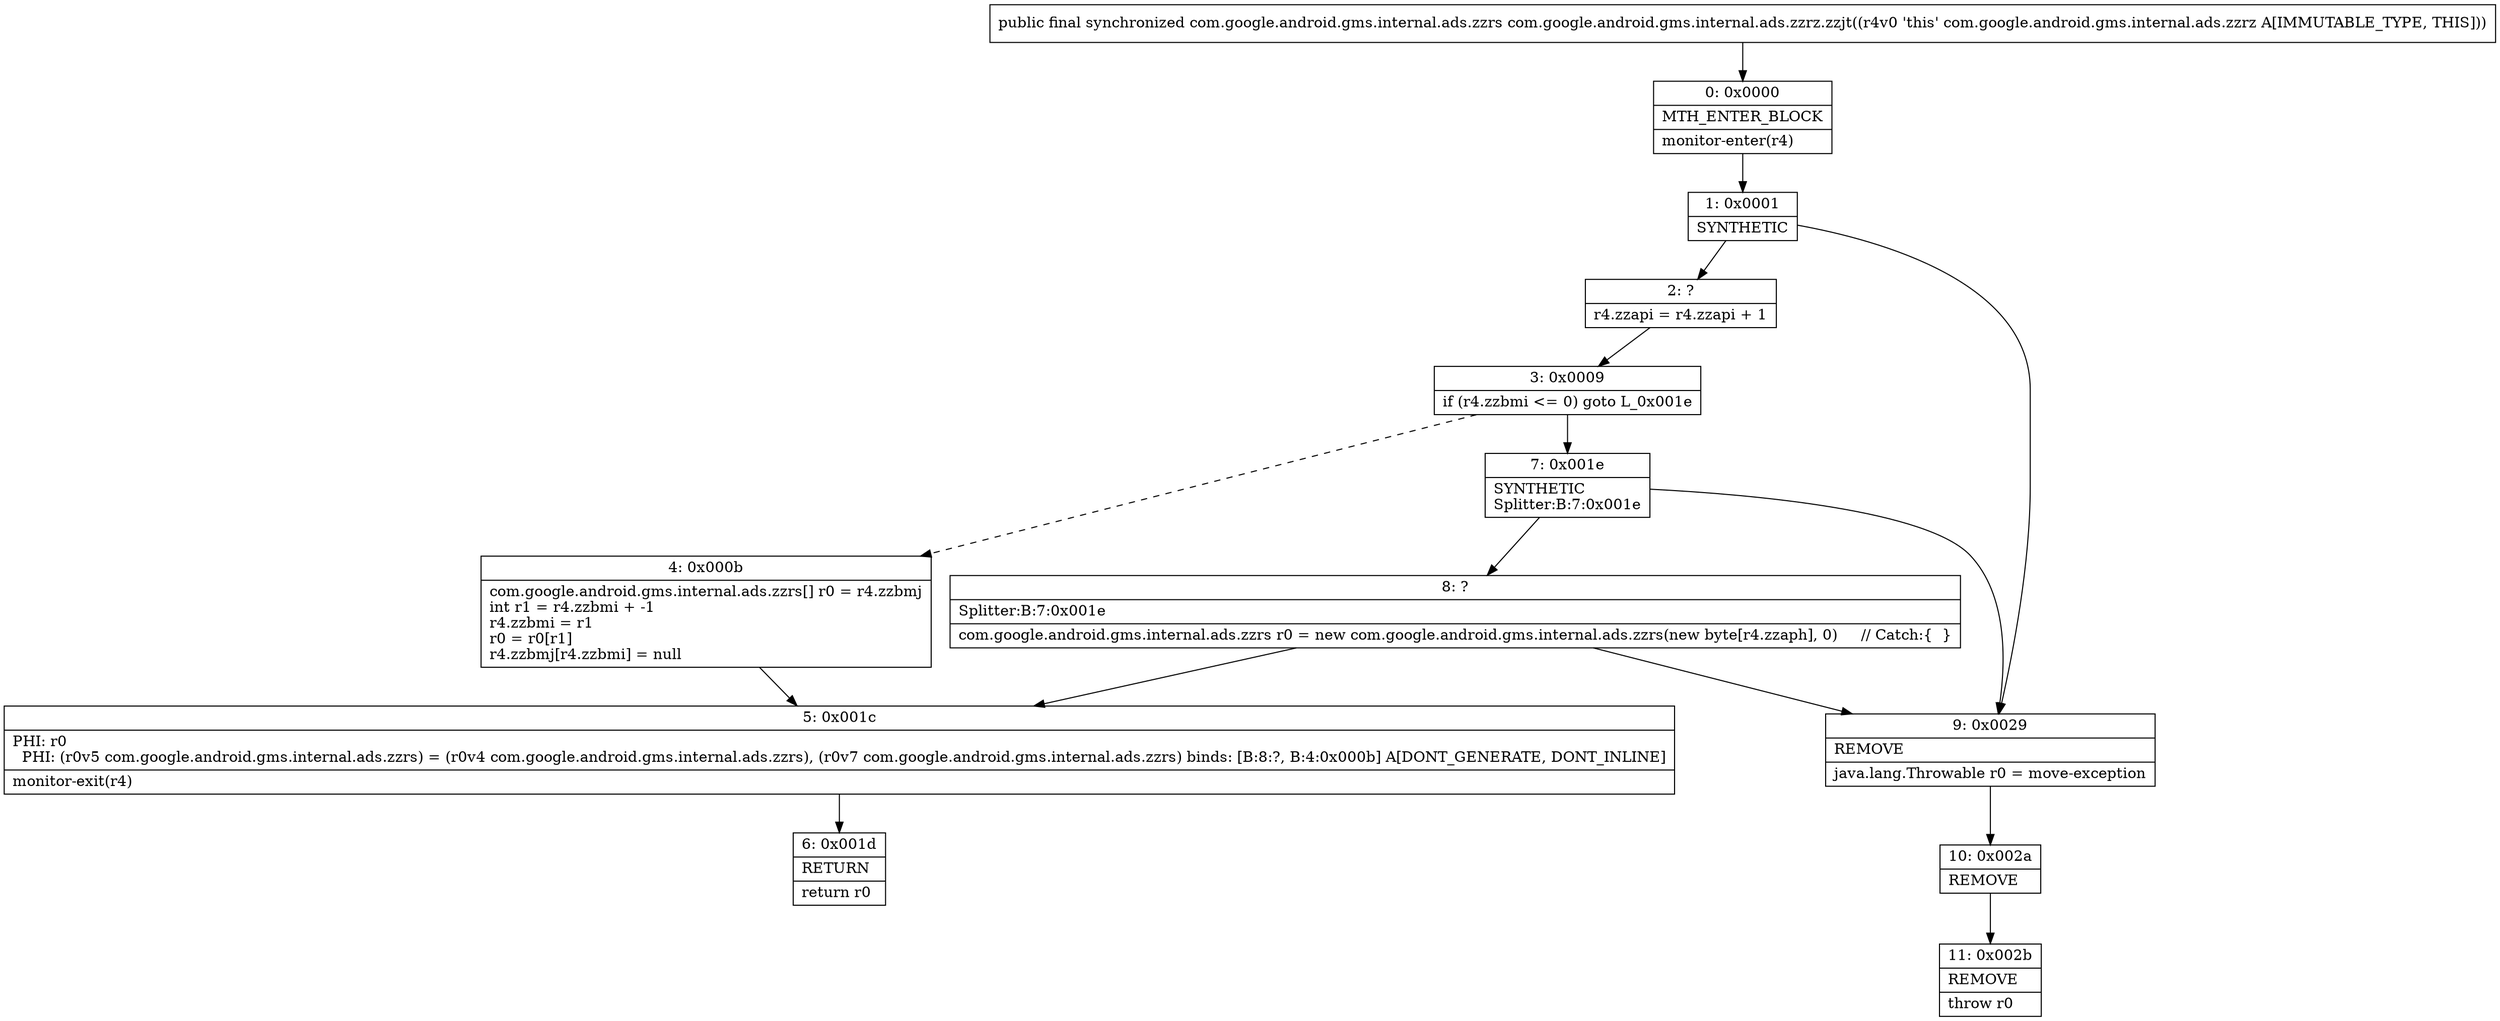 digraph "CFG forcom.google.android.gms.internal.ads.zzrz.zzjt()Lcom\/google\/android\/gms\/internal\/ads\/zzrs;" {
Node_0 [shape=record,label="{0\:\ 0x0000|MTH_ENTER_BLOCK\l|monitor\-enter(r4)\l}"];
Node_1 [shape=record,label="{1\:\ 0x0001|SYNTHETIC\l}"];
Node_2 [shape=record,label="{2\:\ ?|r4.zzapi = r4.zzapi + 1\l}"];
Node_3 [shape=record,label="{3\:\ 0x0009|if (r4.zzbmi \<= 0) goto L_0x001e\l}"];
Node_4 [shape=record,label="{4\:\ 0x000b|com.google.android.gms.internal.ads.zzrs[] r0 = r4.zzbmj\lint r1 = r4.zzbmi + \-1\lr4.zzbmi = r1\lr0 = r0[r1]\lr4.zzbmj[r4.zzbmi] = null\l}"];
Node_5 [shape=record,label="{5\:\ 0x001c|PHI: r0 \l  PHI: (r0v5 com.google.android.gms.internal.ads.zzrs) = (r0v4 com.google.android.gms.internal.ads.zzrs), (r0v7 com.google.android.gms.internal.ads.zzrs) binds: [B:8:?, B:4:0x000b] A[DONT_GENERATE, DONT_INLINE]\l|monitor\-exit(r4)\l}"];
Node_6 [shape=record,label="{6\:\ 0x001d|RETURN\l|return r0\l}"];
Node_7 [shape=record,label="{7\:\ 0x001e|SYNTHETIC\lSplitter:B:7:0x001e\l}"];
Node_8 [shape=record,label="{8\:\ ?|Splitter:B:7:0x001e\l|com.google.android.gms.internal.ads.zzrs r0 = new com.google.android.gms.internal.ads.zzrs(new byte[r4.zzaph], 0)     \/\/ Catch:\{  \}\l}"];
Node_9 [shape=record,label="{9\:\ 0x0029|REMOVE\l|java.lang.Throwable r0 = move\-exception\l}"];
Node_10 [shape=record,label="{10\:\ 0x002a|REMOVE\l}"];
Node_11 [shape=record,label="{11\:\ 0x002b|REMOVE\l|throw r0\l}"];
MethodNode[shape=record,label="{public final synchronized com.google.android.gms.internal.ads.zzrs com.google.android.gms.internal.ads.zzrz.zzjt((r4v0 'this' com.google.android.gms.internal.ads.zzrz A[IMMUTABLE_TYPE, THIS])) }"];
MethodNode -> Node_0;
Node_0 -> Node_1;
Node_1 -> Node_2;
Node_1 -> Node_9;
Node_2 -> Node_3;
Node_3 -> Node_4[style=dashed];
Node_3 -> Node_7;
Node_4 -> Node_5;
Node_5 -> Node_6;
Node_7 -> Node_8;
Node_7 -> Node_9;
Node_8 -> Node_9;
Node_8 -> Node_5;
Node_9 -> Node_10;
Node_10 -> Node_11;
}

